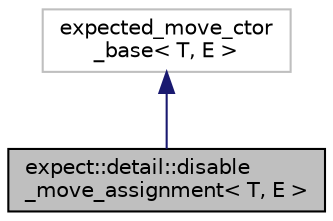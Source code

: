 digraph "expect::detail::disable_move_assignment&lt; T, E &gt;"
{
  edge [fontname="Helvetica",fontsize="10",labelfontname="Helvetica",labelfontsize="10"];
  node [fontname="Helvetica",fontsize="10",shape=record];
  Node2 [label="expect::detail::disable\l_move_assignment\< T, E \>",height=0.2,width=0.4,color="black", fillcolor="grey75", style="filled", fontcolor="black"];
  Node3 -> Node2 [dir="back",color="midnightblue",fontsize="10",style="solid",fontname="Helvetica"];
  Node3 [label="expected_move_ctor\l_base\< T, E \>",height=0.2,width=0.4,color="grey75", fillcolor="white", style="filled"];
}

